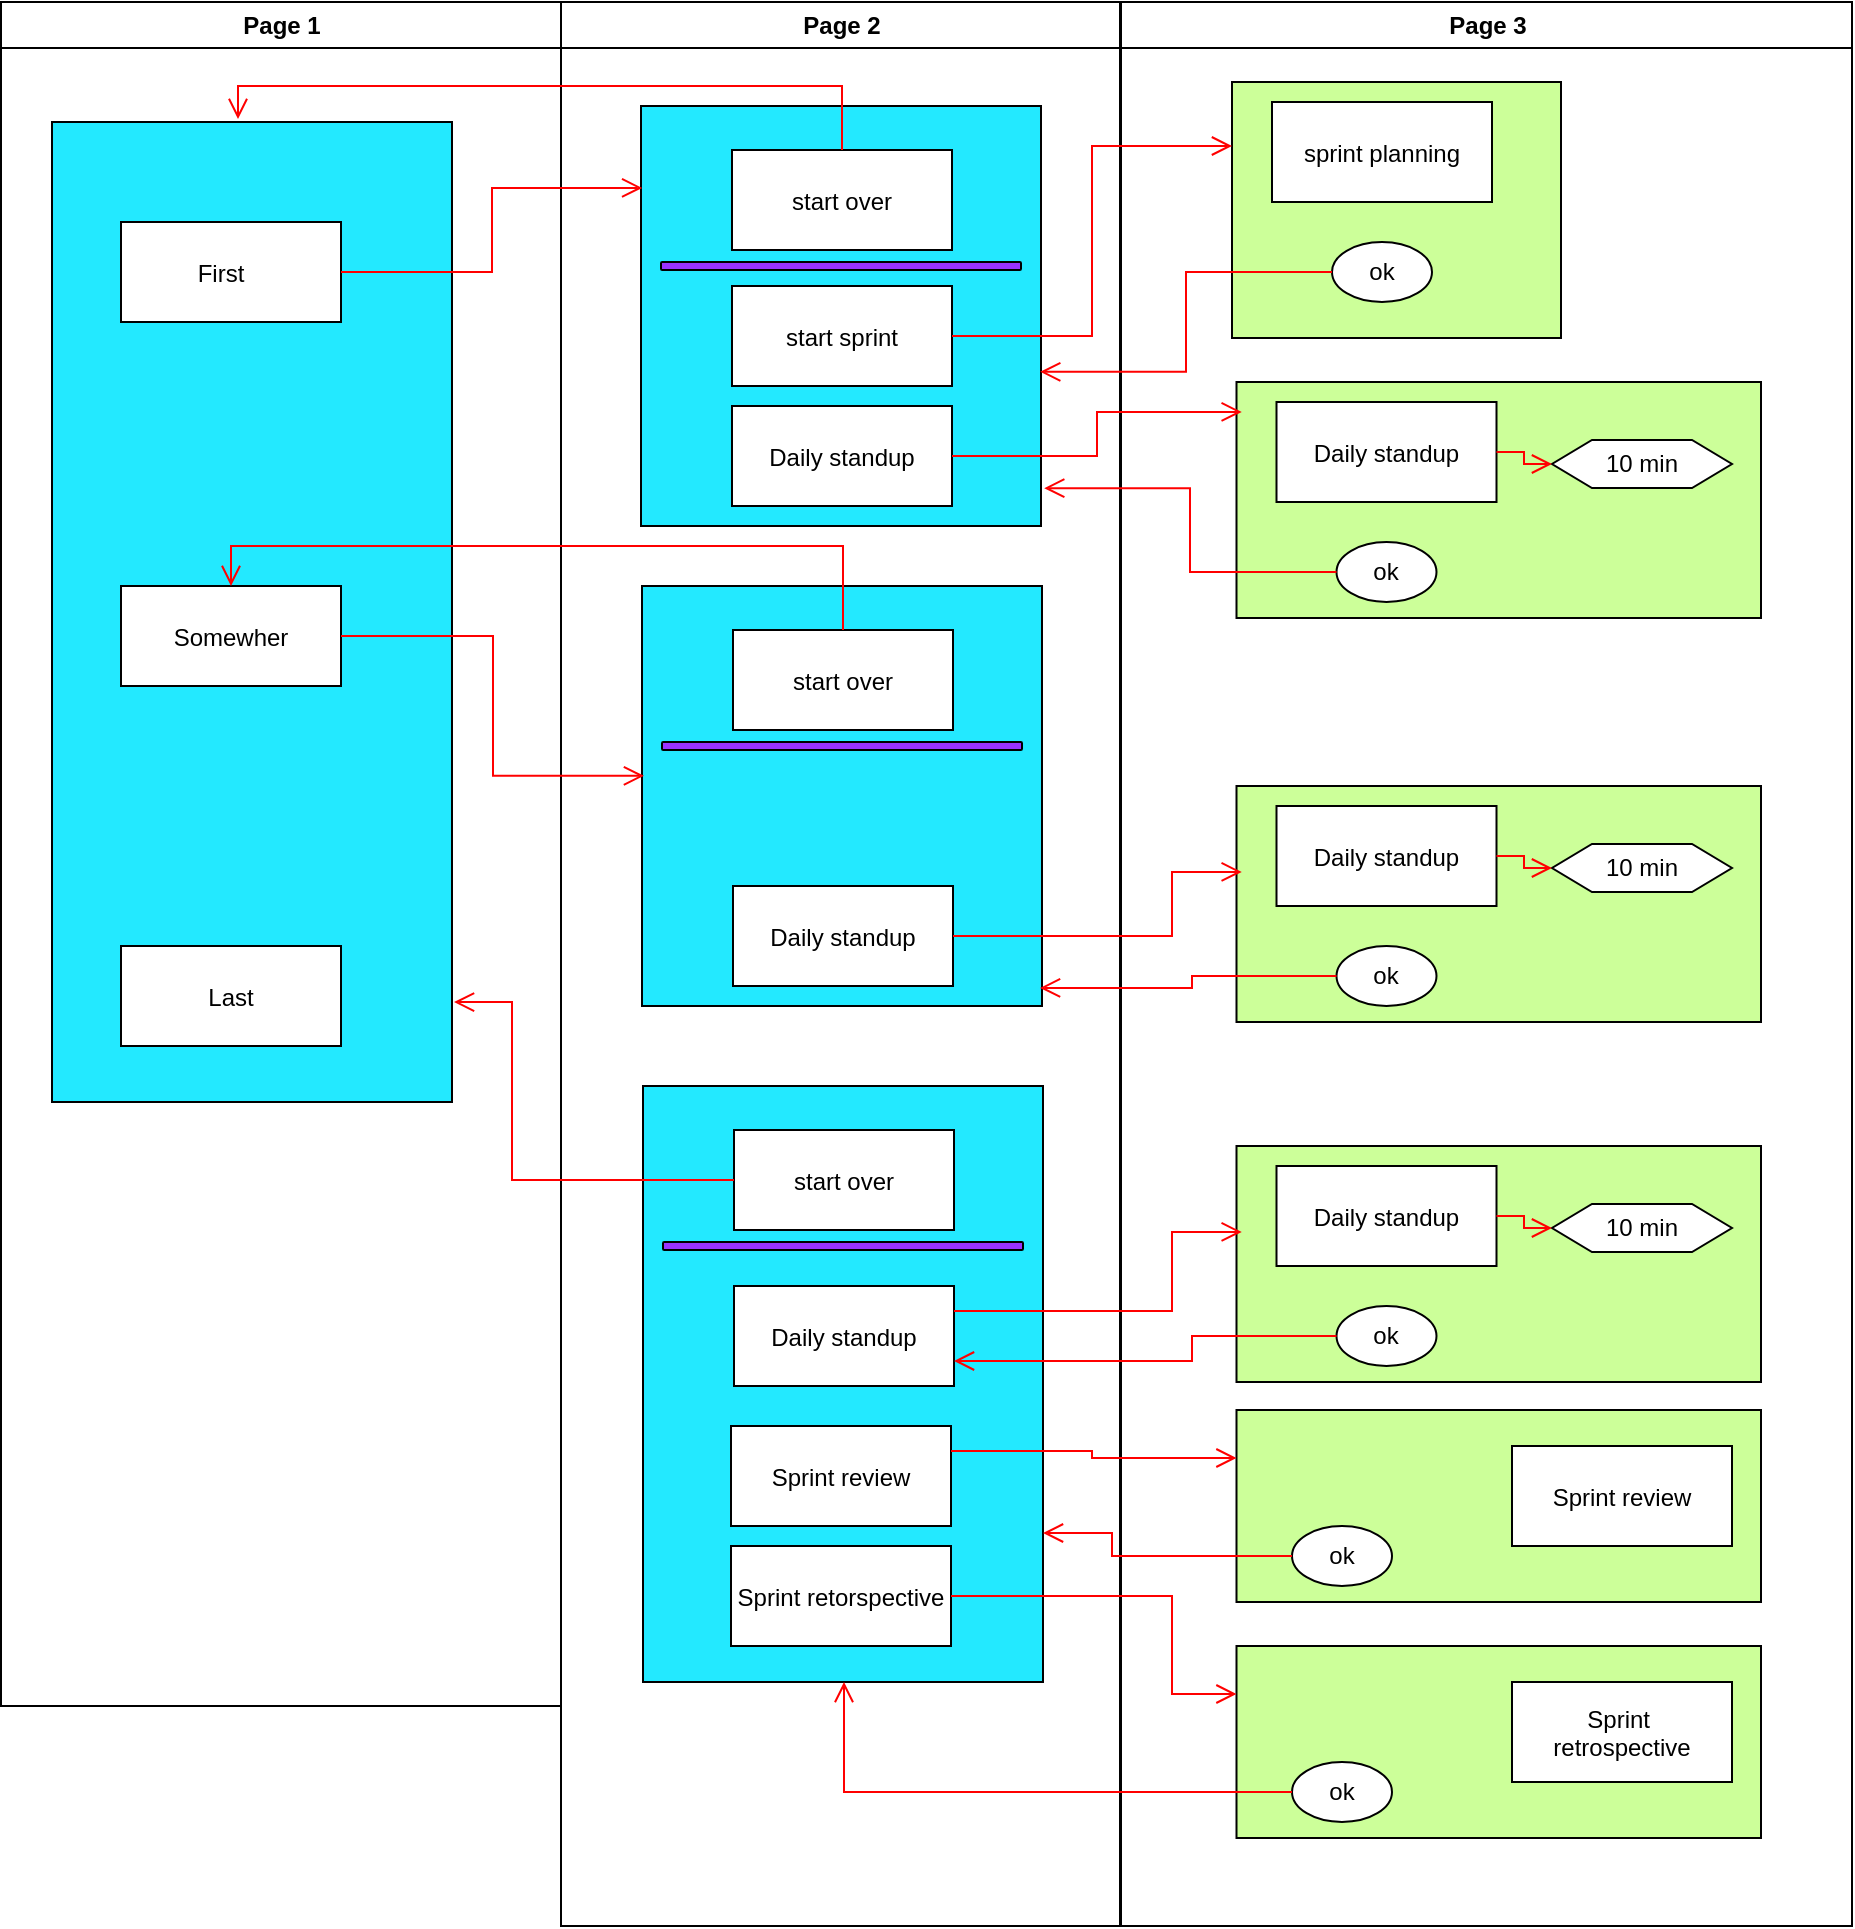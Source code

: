 <mxfile version="26.0.16">
  <diagram name="Page-1" id="e7e014a7-5840-1c2e-5031-d8a46d1fe8dd">
    <mxGraphModel dx="1112" dy="864" grid="1" gridSize="10" guides="1" tooltips="1" connect="1" arrows="1" fold="1" page="1" pageScale="1" pageWidth="1169" pageHeight="826" background="none" math="0" shadow="0">
      <root>
        <mxCell id="0" />
        <mxCell id="1" parent="0" />
        <mxCell id="2" value="Page 1" style="swimlane;whiteSpace=wrap" parent="1" vertex="1">
          <mxGeometry x="164.5" y="128" width="280" height="852" as="geometry" />
        </mxCell>
        <mxCell id="hN0Aww3Gr3hGMVVqUZrf-53" value="" style="rounded=0;whiteSpace=wrap;html=1;fillColor=light-dark(#23E9FF,var(--ge-dark-color, #121212));" vertex="1" parent="2">
          <mxGeometry x="25.5" y="60" width="200" height="490" as="geometry" />
        </mxCell>
        <mxCell id="7" value="First   " style="" parent="2" vertex="1">
          <mxGeometry x="60" y="110" width="110" height="50" as="geometry" />
        </mxCell>
        <mxCell id="8" value="Somewher" style="" parent="2" vertex="1">
          <mxGeometry x="60" y="292" width="110" height="50" as="geometry" />
        </mxCell>
        <mxCell id="10" value="Last" style="" parent="2" vertex="1">
          <mxGeometry x="60" y="472" width="110" height="50" as="geometry" />
        </mxCell>
        <mxCell id="3" value="Page 2" style="swimlane;whiteSpace=wrap" parent="1" vertex="1">
          <mxGeometry x="444.5" y="128" width="279.5" height="962" as="geometry" />
        </mxCell>
        <mxCell id="hN0Aww3Gr3hGMVVqUZrf-47" value="" style="rounded=0;whiteSpace=wrap;html=1;fillColor=light-dark(#23E9FF,var(--ge-dark-color, #121212));" vertex="1" parent="3">
          <mxGeometry x="40" y="52" width="200" height="210" as="geometry" />
        </mxCell>
        <mxCell id="15" value="start over" style="" parent="3" vertex="1">
          <mxGeometry x="85.5" y="74" width="110" height="50" as="geometry" />
        </mxCell>
        <mxCell id="16" value="start sprint" style="" parent="3" vertex="1">
          <mxGeometry x="85.5" y="142" width="110" height="50" as="geometry" />
        </mxCell>
        <mxCell id="18" value="Daily standup" style="" parent="3" vertex="1">
          <mxGeometry x="85.5" y="202" width="110" height="50" as="geometry" />
        </mxCell>
        <mxCell id="hN0Aww3Gr3hGMVVqUZrf-57" value="" style="rounded=1;whiteSpace=wrap;html=1;fillColor=light-dark(#9933FF,var(--ge-dark-color, #121212));" vertex="1" parent="3">
          <mxGeometry x="50" y="130" width="180" height="4" as="geometry" />
        </mxCell>
        <mxCell id="hN0Aww3Gr3hGMVVqUZrf-73" value="" style="rounded=0;whiteSpace=wrap;html=1;fillColor=light-dark(#23E9FF,var(--ge-dark-color, #121212));" vertex="1" parent="3">
          <mxGeometry x="40.5" y="292" width="200" height="210" as="geometry" />
        </mxCell>
        <mxCell id="hN0Aww3Gr3hGMVVqUZrf-74" value="start over" style="" vertex="1" parent="3">
          <mxGeometry x="86" y="314" width="110" height="50" as="geometry" />
        </mxCell>
        <mxCell id="hN0Aww3Gr3hGMVVqUZrf-76" value="Daily standup" style="" vertex="1" parent="3">
          <mxGeometry x="86" y="442" width="110" height="50" as="geometry" />
        </mxCell>
        <mxCell id="hN0Aww3Gr3hGMVVqUZrf-77" value="" style="rounded=1;whiteSpace=wrap;html=1;fillColor=light-dark(#9933FF,var(--ge-dark-color, #121212));" vertex="1" parent="3">
          <mxGeometry x="50.5" y="370" width="180" height="4" as="geometry" />
        </mxCell>
        <mxCell id="hN0Aww3Gr3hGMVVqUZrf-83" value="" style="rounded=0;whiteSpace=wrap;html=1;fillColor=light-dark(#23E9FF,var(--ge-dark-color, #121212));" vertex="1" parent="3">
          <mxGeometry x="41" y="542" width="200" height="298" as="geometry" />
        </mxCell>
        <mxCell id="hN0Aww3Gr3hGMVVqUZrf-84" value="start over" style="" vertex="1" parent="3">
          <mxGeometry x="86.5" y="564" width="110" height="50" as="geometry" />
        </mxCell>
        <mxCell id="hN0Aww3Gr3hGMVVqUZrf-85" value="Daily standup" style="" vertex="1" parent="3">
          <mxGeometry x="86.5" y="642" width="110" height="50" as="geometry" />
        </mxCell>
        <mxCell id="hN0Aww3Gr3hGMVVqUZrf-86" value="" style="rounded=1;whiteSpace=wrap;html=1;fillColor=light-dark(#9933FF,var(--ge-dark-color, #121212));" vertex="1" parent="3">
          <mxGeometry x="51" y="620" width="180" height="4" as="geometry" />
        </mxCell>
        <mxCell id="hN0Aww3Gr3hGMVVqUZrf-88" value="Sprint retorspective" style="" vertex="1" parent="3">
          <mxGeometry x="85" y="772" width="110" height="50" as="geometry" />
        </mxCell>
        <mxCell id="hN0Aww3Gr3hGMVVqUZrf-87" value="Sprint review" style="" vertex="1" parent="3">
          <mxGeometry x="85" y="712" width="110" height="50" as="geometry" />
        </mxCell>
        <mxCell id="4" value="Page 3" style="swimlane;whiteSpace=wrap" parent="1" vertex="1">
          <mxGeometry x="724.5" y="128" width="365.5" height="962" as="geometry" />
        </mxCell>
        <mxCell id="hN0Aww3Gr3hGMVVqUZrf-60" value="" style="rounded=0;whiteSpace=wrap;html=1;fillColor=light-dark(#CCFF99,var(--ge-dark-color, #121212));" vertex="1" parent="4">
          <mxGeometry x="55.5" y="40" width="164.5" height="128" as="geometry" />
        </mxCell>
        <mxCell id="hN0Aww3Gr3hGMVVqUZrf-41" value="sprint planning" style="" vertex="1" parent="4">
          <mxGeometry x="75.5" y="50" width="110" height="50" as="geometry" />
        </mxCell>
        <mxCell id="hN0Aww3Gr3hGMVVqUZrf-42" value="ok" style="ellipse;whiteSpace=wrap;html=1;" vertex="1" parent="4">
          <mxGeometry x="105.5" y="120" width="50" height="30" as="geometry" />
        </mxCell>
        <mxCell id="hN0Aww3Gr3hGMVVqUZrf-61" value="" style="rounded=0;whiteSpace=wrap;html=1;fillColor=light-dark(#CCFF99,var(--ge-dark-color, #121212));" vertex="1" parent="4">
          <mxGeometry x="57.75" y="190" width="262.25" height="118" as="geometry" />
        </mxCell>
        <mxCell id="hN0Aww3Gr3hGMVVqUZrf-62" value="Daily standup" style="" vertex="1" parent="4">
          <mxGeometry x="77.75" y="200" width="110" height="50" as="geometry" />
        </mxCell>
        <mxCell id="hN0Aww3Gr3hGMVVqUZrf-63" value="ok" style="ellipse;whiteSpace=wrap;html=1;" vertex="1" parent="4">
          <mxGeometry x="107.75" y="270" width="50" height="30" as="geometry" />
        </mxCell>
        <mxCell id="hN0Aww3Gr3hGMVVqUZrf-66" value="10 min" style="shape=hexagon;perimeter=hexagonPerimeter2;whiteSpace=wrap;html=1;fixedSize=1;" vertex="1" parent="4">
          <mxGeometry x="215.5" y="219" width="90" height="24" as="geometry" />
        </mxCell>
        <mxCell id="hN0Aww3Gr3hGMVVqUZrf-67" value="" style="edgeStyle=elbowEdgeStyle;elbow=horizontal;verticalAlign=bottom;endArrow=open;endSize=8;strokeColor=#FF0000;endFill=1;rounded=0;exitX=1;exitY=0.5;exitDx=0;exitDy=0;" edge="1" parent="4" source="hN0Aww3Gr3hGMVVqUZrf-62" target="hN0Aww3Gr3hGMVVqUZrf-66">
          <mxGeometry x="-240" y="20" as="geometry">
            <mxPoint x="67.5" y="232" as="targetPoint" />
            <mxPoint x="-74.5" y="195" as="sourcePoint" />
          </mxGeometry>
        </mxCell>
        <mxCell id="hN0Aww3Gr3hGMVVqUZrf-68" value="" style="rounded=0;whiteSpace=wrap;html=1;fillColor=light-dark(#CCFF99,var(--ge-dark-color, #121212));" vertex="1" parent="4">
          <mxGeometry x="57.75" y="392" width="262.25" height="118" as="geometry" />
        </mxCell>
        <mxCell id="hN0Aww3Gr3hGMVVqUZrf-69" value="Daily standup" style="" vertex="1" parent="4">
          <mxGeometry x="77.75" y="402" width="110" height="50" as="geometry" />
        </mxCell>
        <mxCell id="hN0Aww3Gr3hGMVVqUZrf-70" value="ok" style="ellipse;whiteSpace=wrap;html=1;" vertex="1" parent="4">
          <mxGeometry x="107.75" y="472" width="50" height="30" as="geometry" />
        </mxCell>
        <mxCell id="hN0Aww3Gr3hGMVVqUZrf-71" value="10 min" style="shape=hexagon;perimeter=hexagonPerimeter2;whiteSpace=wrap;html=1;fixedSize=1;" vertex="1" parent="4">
          <mxGeometry x="215.5" y="421" width="90" height="24" as="geometry" />
        </mxCell>
        <mxCell id="hN0Aww3Gr3hGMVVqUZrf-72" value="" style="edgeStyle=elbowEdgeStyle;elbow=horizontal;verticalAlign=bottom;endArrow=open;endSize=8;strokeColor=#FF0000;endFill=1;rounded=0;exitX=1;exitY=0.5;exitDx=0;exitDy=0;" edge="1" parent="4" source="hN0Aww3Gr3hGMVVqUZrf-69" target="hN0Aww3Gr3hGMVVqUZrf-71">
          <mxGeometry x="-964.5" y="-108" as="geometry">
            <mxPoint x="67.5" y="434" as="targetPoint" />
            <mxPoint x="-74.5" y="397" as="sourcePoint" />
          </mxGeometry>
        </mxCell>
        <mxCell id="hN0Aww3Gr3hGMVVqUZrf-95" value="" style="rounded=0;whiteSpace=wrap;html=1;fillColor=light-dark(#CCFF99,var(--ge-dark-color, #121212));" vertex="1" parent="4">
          <mxGeometry x="57.75" y="572" width="262.25" height="118" as="geometry" />
        </mxCell>
        <mxCell id="hN0Aww3Gr3hGMVVqUZrf-96" value="Daily standup" style="" vertex="1" parent="4">
          <mxGeometry x="77.75" y="582" width="110" height="50" as="geometry" />
        </mxCell>
        <mxCell id="hN0Aww3Gr3hGMVVqUZrf-97" value="ok" style="ellipse;whiteSpace=wrap;html=1;" vertex="1" parent="4">
          <mxGeometry x="107.75" y="652" width="50" height="30" as="geometry" />
        </mxCell>
        <mxCell id="hN0Aww3Gr3hGMVVqUZrf-98" value="10 min" style="shape=hexagon;perimeter=hexagonPerimeter2;whiteSpace=wrap;html=1;fixedSize=1;" vertex="1" parent="4">
          <mxGeometry x="215.5" y="601" width="90" height="24" as="geometry" />
        </mxCell>
        <mxCell id="hN0Aww3Gr3hGMVVqUZrf-99" value="" style="edgeStyle=elbowEdgeStyle;elbow=horizontal;verticalAlign=bottom;endArrow=open;endSize=8;strokeColor=#FF0000;endFill=1;rounded=0;exitX=1;exitY=0.5;exitDx=0;exitDy=0;" edge="1" parent="4" source="hN0Aww3Gr3hGMVVqUZrf-96" target="hN0Aww3Gr3hGMVVqUZrf-98">
          <mxGeometry x="-1689" y="-236" as="geometry">
            <mxPoint x="67.5" y="614" as="targetPoint" />
            <mxPoint x="-74.5" y="577" as="sourcePoint" />
          </mxGeometry>
        </mxCell>
        <mxCell id="hN0Aww3Gr3hGMVVqUZrf-103" value="" style="rounded=0;whiteSpace=wrap;html=1;fillColor=light-dark(#CCFF99,var(--ge-dark-color, #121212));" vertex="1" parent="4">
          <mxGeometry x="57.75" y="704" width="262.25" height="96" as="geometry" />
        </mxCell>
        <mxCell id="hN0Aww3Gr3hGMVVqUZrf-104" value="Sprint review" style="" vertex="1" parent="4">
          <mxGeometry x="195.5" y="722" width="110" height="50" as="geometry" />
        </mxCell>
        <mxCell id="hN0Aww3Gr3hGMVVqUZrf-105" value="ok" style="ellipse;whiteSpace=wrap;html=1;" vertex="1" parent="4">
          <mxGeometry x="85.5" y="762" width="50" height="30" as="geometry" />
        </mxCell>
        <mxCell id="hN0Aww3Gr3hGMVVqUZrf-120" value="" style="rounded=0;whiteSpace=wrap;html=1;fillColor=light-dark(#CCFF99,var(--ge-dark-color, #121212));" vertex="1" parent="4">
          <mxGeometry x="57.75" y="822" width="262.25" height="96" as="geometry" />
        </mxCell>
        <mxCell id="hN0Aww3Gr3hGMVVqUZrf-121" value="Sprint &#xa;retrospective" style="" vertex="1" parent="4">
          <mxGeometry x="195.5" y="840" width="110" height="50" as="geometry" />
        </mxCell>
        <mxCell id="hN0Aww3Gr3hGMVVqUZrf-122" value="ok" style="ellipse;whiteSpace=wrap;html=1;" vertex="1" parent="4">
          <mxGeometry x="85.5" y="880" width="50" height="30" as="geometry" />
        </mxCell>
        <mxCell id="14" value="" style="edgeStyle=elbowEdgeStyle;elbow=horizontal;verticalAlign=bottom;endArrow=open;endSize=8;strokeColor=#FF0000;endFill=1;rounded=0;entryX=0.003;entryY=0.195;entryDx=0;entryDy=0;entryPerimeter=0;" parent="1" target="hN0Aww3Gr3hGMVVqUZrf-47" edge="1">
          <mxGeometry x="484.5" y="148" as="geometry">
            <mxPoint x="499.5" y="218" as="targetPoint" />
            <mxPoint x="334.5" y="263" as="sourcePoint" />
          </mxGeometry>
        </mxCell>
        <mxCell id="hN0Aww3Gr3hGMVVqUZrf-54" value="" style="edgeStyle=elbowEdgeStyle;elbow=horizontal;verticalAlign=bottom;endArrow=open;endSize=8;strokeColor=#FF0000;endFill=1;rounded=0;entryX=0.465;entryY=-0.003;entryDx=0;entryDy=0;entryPerimeter=0;" edge="1" parent="1" source="15" target="hN0Aww3Gr3hGMVVqUZrf-53">
          <mxGeometry x="484.5" y="148" as="geometry">
            <mxPoint x="290" y="160" as="targetPoint" />
            <mxPoint x="345" y="273" as="sourcePoint" />
            <Array as="points">
              <mxPoint x="450" y="170" />
            </Array>
          </mxGeometry>
        </mxCell>
        <mxCell id="hN0Aww3Gr3hGMVVqUZrf-58" value="" style="edgeStyle=elbowEdgeStyle;elbow=horizontal;verticalAlign=bottom;endArrow=open;endSize=8;strokeColor=#FF0000;endFill=1;rounded=0;exitX=1;exitY=0.5;exitDx=0;exitDy=0;entryX=0;entryY=0.25;entryDx=0;entryDy=0;" edge="1" parent="1" source="16" target="hN0Aww3Gr3hGMVVqUZrf-60">
          <mxGeometry x="484.5" y="148" as="geometry">
            <mxPoint x="780" y="282.25" as="targetPoint" />
            <mxPoint x="344.5" y="273" as="sourcePoint" />
          </mxGeometry>
        </mxCell>
        <mxCell id="hN0Aww3Gr3hGMVVqUZrf-59" value="" style="edgeStyle=elbowEdgeStyle;elbow=horizontal;verticalAlign=bottom;endArrow=open;endSize=8;strokeColor=#FF0000;endFill=1;rounded=0;entryX=0.998;entryY=0.633;entryDx=0;entryDy=0;entryPerimeter=0;" edge="1" parent="1" source="hN0Aww3Gr3hGMVVqUZrf-42" target="hN0Aww3Gr3hGMVVqUZrf-47">
          <mxGeometry x="484.5" y="148" as="geometry">
            <mxPoint x="790" y="287" as="targetPoint" />
            <mxPoint x="650" y="305" as="sourcePoint" />
          </mxGeometry>
        </mxCell>
        <mxCell id="hN0Aww3Gr3hGMVVqUZrf-64" value="" style="edgeStyle=elbowEdgeStyle;elbow=horizontal;verticalAlign=bottom;endArrow=open;endSize=8;strokeColor=#FF0000;endFill=1;rounded=0;exitX=1;exitY=0.5;exitDx=0;exitDy=0;entryX=0.01;entryY=0.127;entryDx=0;entryDy=0;entryPerimeter=0;" edge="1" parent="1" source="18" target="hN0Aww3Gr3hGMVVqUZrf-61">
          <mxGeometry x="484.5" y="148" as="geometry">
            <mxPoint x="790" y="292.25" as="targetPoint" />
            <mxPoint x="650" y="305" as="sourcePoint" />
            <Array as="points" />
          </mxGeometry>
        </mxCell>
        <mxCell id="hN0Aww3Gr3hGMVVqUZrf-65" value="" style="edgeStyle=elbowEdgeStyle;elbow=horizontal;verticalAlign=bottom;endArrow=open;endSize=8;strokeColor=#FF0000;endFill=1;rounded=0;exitX=0;exitY=0.5;exitDx=0;exitDy=0;entryX=1.008;entryY=0.91;entryDx=0;entryDy=0;entryPerimeter=0;" edge="1" parent="1" source="hN0Aww3Gr3hGMVVqUZrf-63" target="hN0Aww3Gr3hGMVVqUZrf-47">
          <mxGeometry x="484.5" y="148" as="geometry">
            <mxPoint x="792" y="402" as="targetPoint" />
            <mxPoint x="650" y="365" as="sourcePoint" />
            <Array as="points" />
          </mxGeometry>
        </mxCell>
        <mxCell id="hN0Aww3Gr3hGMVVqUZrf-45" value="" style="edgeStyle=elbowEdgeStyle;elbow=horizontal;verticalAlign=bottom;endArrow=open;endSize=8;strokeColor=#FF0000;endFill=1;rounded=0;exitX=1;exitY=0.5;exitDx=0;exitDy=0;entryX=0.005;entryY=0.452;entryDx=0;entryDy=0;entryPerimeter=0;" edge="1" parent="1" source="8" target="hN0Aww3Gr3hGMVVqUZrf-73">
          <mxGeometry x="484.5" y="148" as="geometry">
            <mxPoint x="470" y="450" as="targetPoint" />
            <mxPoint x="400" y="450" as="sourcePoint" />
          </mxGeometry>
        </mxCell>
        <mxCell id="hN0Aww3Gr3hGMVVqUZrf-79" value="" style="edgeStyle=elbowEdgeStyle;elbow=horizontal;verticalAlign=bottom;endArrow=open;endSize=8;strokeColor=#FF0000;endFill=1;rounded=0;entryX=0.5;entryY=0;entryDx=0;entryDy=0;" edge="1" parent="1" source="hN0Aww3Gr3hGMVVqUZrf-74" target="8">
          <mxGeometry x="484.5" y="148" as="geometry">
            <mxPoint x="496" y="459" as="targetPoint" />
            <mxPoint x="345" y="383" as="sourcePoint" />
            <Array as="points">
              <mxPoint x="470" y="400" />
            </Array>
          </mxGeometry>
        </mxCell>
        <mxCell id="hN0Aww3Gr3hGMVVqUZrf-80" value="" style="edgeStyle=elbowEdgeStyle;elbow=horizontal;verticalAlign=bottom;endArrow=open;endSize=8;strokeColor=#FF0000;endFill=1;rounded=0;exitX=1;exitY=0.5;exitDx=0;exitDy=0;entryX=0.01;entryY=0.364;entryDx=0;entryDy=0;entryPerimeter=0;" edge="1" parent="1" source="hN0Aww3Gr3hGMVVqUZrf-76" target="hN0Aww3Gr3hGMVVqUZrf-68">
          <mxGeometry x="484.5" y="148" as="geometry">
            <mxPoint x="345" y="371" as="targetPoint" />
            <mxPoint x="568" y="452" as="sourcePoint" />
            <Array as="points">
              <mxPoint x="750" y="580" />
            </Array>
          </mxGeometry>
        </mxCell>
        <mxCell id="hN0Aww3Gr3hGMVVqUZrf-81" value="" style="edgeStyle=elbowEdgeStyle;elbow=horizontal;verticalAlign=bottom;endArrow=open;endSize=8;strokeColor=#FF0000;endFill=1;rounded=0;entryX=0.995;entryY=0.957;entryDx=0;entryDy=0;entryPerimeter=0;" edge="1" parent="1" source="hN0Aww3Gr3hGMVVqUZrf-70" target="hN0Aww3Gr3hGMVVqUZrf-73">
          <mxGeometry x="484.5" y="148" as="geometry">
            <mxPoint x="795" y="573" as="targetPoint" />
            <mxPoint x="651" y="605" as="sourcePoint" />
            <Array as="points">
              <mxPoint x="760" y="590" />
            </Array>
          </mxGeometry>
        </mxCell>
        <mxCell id="hN0Aww3Gr3hGMVVqUZrf-100" value="" style="edgeStyle=elbowEdgeStyle;elbow=horizontal;verticalAlign=bottom;endArrow=open;endSize=8;strokeColor=#FF0000;endFill=1;rounded=0;exitX=1;exitY=0.25;exitDx=0;exitDy=0;entryX=0.01;entryY=0.364;entryDx=0;entryDy=0;entryPerimeter=0;" edge="1" parent="1" target="hN0Aww3Gr3hGMVVqUZrf-95" source="hN0Aww3Gr3hGMVVqUZrf-85">
          <mxGeometry x="484.5" y="148" as="geometry">
            <mxPoint x="345" y="551" as="targetPoint" />
            <mxPoint x="641" y="775" as="sourcePoint" />
            <Array as="points">
              <mxPoint x="750" y="760" />
            </Array>
          </mxGeometry>
        </mxCell>
        <mxCell id="hN0Aww3Gr3hGMVVqUZrf-101" value="" style="edgeStyle=elbowEdgeStyle;elbow=horizontal;verticalAlign=bottom;endArrow=open;endSize=8;strokeColor=#FF0000;endFill=1;rounded=0;entryX=1;entryY=0.75;entryDx=0;entryDy=0;" edge="1" parent="1" source="hN0Aww3Gr3hGMVVqUZrf-97" target="hN0Aww3Gr3hGMVVqUZrf-85">
          <mxGeometry x="484.5" y="148" as="geometry">
            <mxPoint x="684" y="801" as="targetPoint" />
            <mxPoint x="651" y="785" as="sourcePoint" />
            <Array as="points">
              <mxPoint x="760" y="770" />
            </Array>
          </mxGeometry>
        </mxCell>
        <mxCell id="hN0Aww3Gr3hGMVVqUZrf-102" value="" style="edgeStyle=elbowEdgeStyle;elbow=horizontal;verticalAlign=bottom;endArrow=open;endSize=8;strokeColor=#FF0000;endFill=1;rounded=0;entryX=1.005;entryY=0.898;entryDx=0;entryDy=0;entryPerimeter=0;" edge="1" parent="1" source="hN0Aww3Gr3hGMVVqUZrf-84" target="hN0Aww3Gr3hGMVVqUZrf-53">
          <mxGeometry x="484.5" y="148" as="geometry">
            <mxPoint x="290" y="430" as="targetPoint" />
            <mxPoint x="596" y="452" as="sourcePoint" />
            <Array as="points">
              <mxPoint x="420" y="670" />
            </Array>
          </mxGeometry>
        </mxCell>
        <mxCell id="hN0Aww3Gr3hGMVVqUZrf-108" value="" style="edgeStyle=elbowEdgeStyle;elbow=horizontal;verticalAlign=bottom;endArrow=open;endSize=8;strokeColor=#FF0000;endFill=1;rounded=0;exitX=1;exitY=0.25;exitDx=0;exitDy=0;entryX=0;entryY=0.25;entryDx=0;entryDy=0;" edge="1" parent="1" source="hN0Aww3Gr3hGMVVqUZrf-87" target="hN0Aww3Gr3hGMVVqUZrf-103">
          <mxGeometry x="484.5" y="148" as="geometry">
            <mxPoint x="795" y="753" as="targetPoint" />
            <mxPoint x="651" y="793" as="sourcePoint" />
            <Array as="points">
              <mxPoint x="710" y="850" />
            </Array>
          </mxGeometry>
        </mxCell>
        <mxCell id="hN0Aww3Gr3hGMVVqUZrf-109" value="" style="edgeStyle=elbowEdgeStyle;elbow=horizontal;verticalAlign=bottom;endArrow=open;endSize=8;strokeColor=#FF0000;endFill=1;rounded=0;exitX=0;exitY=0.5;exitDx=0;exitDy=0;entryX=1;entryY=0.75;entryDx=0;entryDy=0;" edge="1" parent="1" source="hN0Aww3Gr3hGMVVqUZrf-105" target="hN0Aww3Gr3hGMVVqUZrf-83">
          <mxGeometry x="484.5" y="148" as="geometry">
            <mxPoint x="792" y="866" as="targetPoint" />
            <mxPoint x="650" y="863" as="sourcePoint" />
            <Array as="points">
              <mxPoint x="720" y="860" />
            </Array>
          </mxGeometry>
        </mxCell>
        <mxCell id="hN0Aww3Gr3hGMVVqUZrf-123" value="" style="edgeStyle=elbowEdgeStyle;elbow=horizontal;verticalAlign=bottom;endArrow=open;endSize=8;strokeColor=#FF0000;endFill=1;rounded=0;entryX=0.5;entryY=1;entryDx=0;entryDy=0;" edge="1" parent="1" source="hN0Aww3Gr3hGMVVqUZrf-122" target="hN0Aww3Gr3hGMVVqUZrf-83">
          <mxGeometry x="484.5" y="148" as="geometry">
            <mxPoint x="696" y="904" as="targetPoint" />
            <mxPoint x="820" y="915" as="sourcePoint" />
            <Array as="points">
              <mxPoint x="586" y="990" />
            </Array>
          </mxGeometry>
        </mxCell>
        <mxCell id="hN0Aww3Gr3hGMVVqUZrf-124" value="" style="edgeStyle=elbowEdgeStyle;elbow=horizontal;verticalAlign=bottom;endArrow=open;endSize=8;strokeColor=#FF0000;endFill=1;rounded=0;entryX=0;entryY=0.25;entryDx=0;entryDy=0;exitX=1;exitY=0.5;exitDx=0;exitDy=0;" edge="1" parent="1" source="hN0Aww3Gr3hGMVVqUZrf-88" target="hN0Aww3Gr3hGMVVqUZrf-120">
          <mxGeometry x="484.5" y="148" as="geometry">
            <mxPoint x="596" y="978" as="targetPoint" />
            <mxPoint x="820" y="1033" as="sourcePoint" />
            <Array as="points">
              <mxPoint x="750" y="950" />
            </Array>
          </mxGeometry>
        </mxCell>
      </root>
    </mxGraphModel>
  </diagram>
</mxfile>
